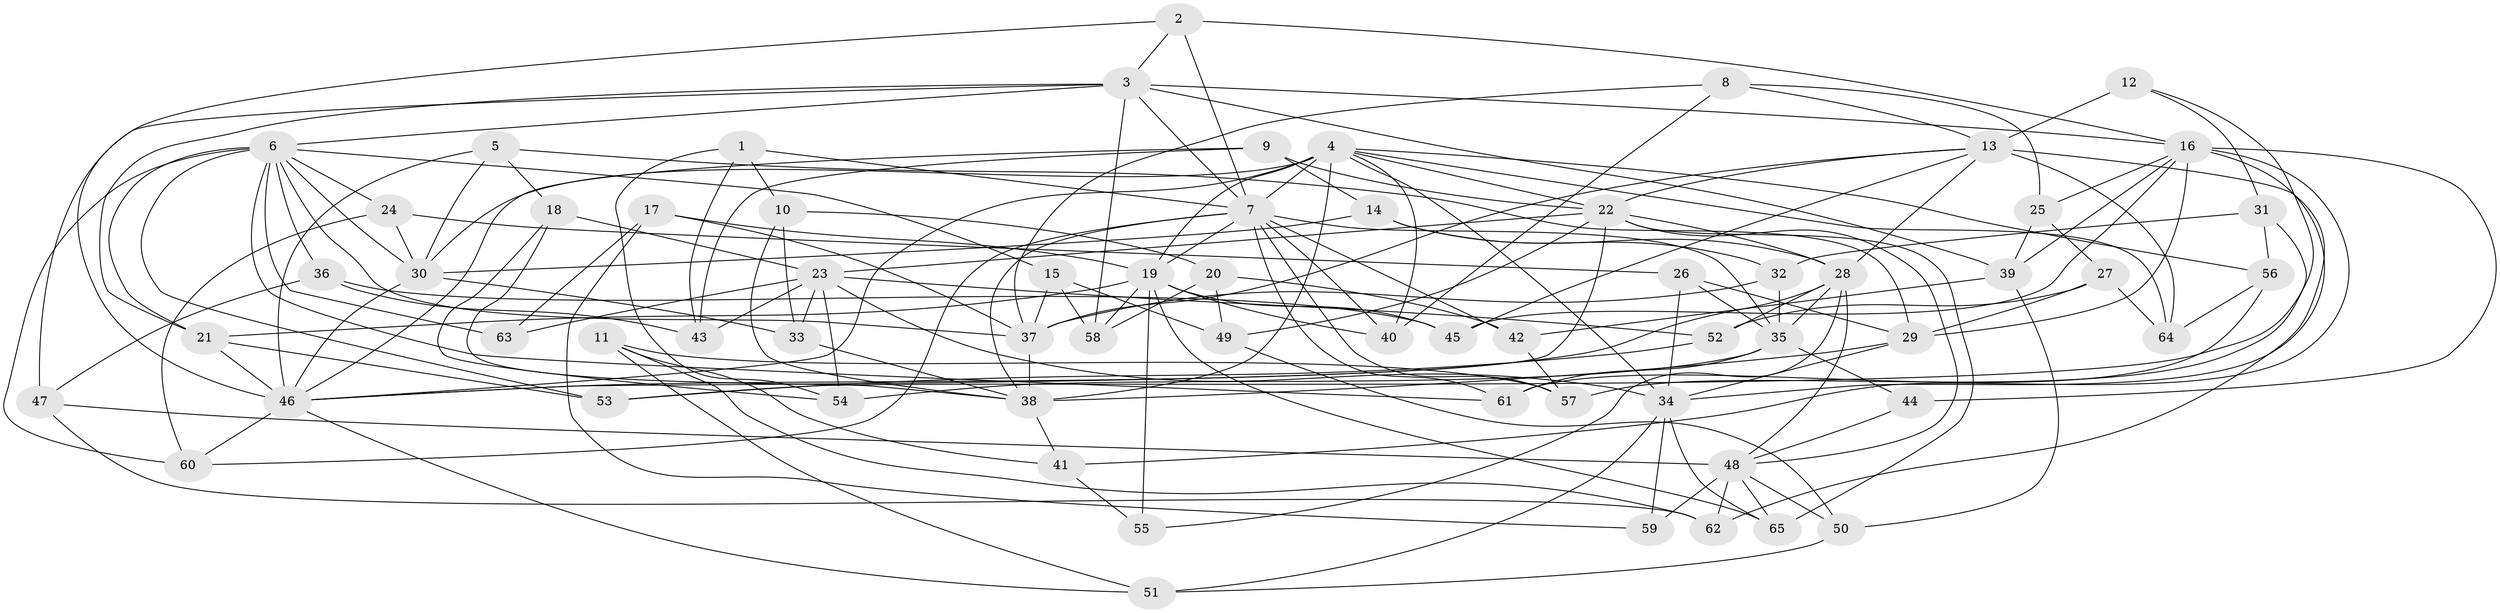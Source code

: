 // original degree distribution, {4: 1.0}
// Generated by graph-tools (version 1.1) at 2025/54/03/04/25 22:54:03]
// undirected, 65 vertices, 169 edges
graph export_dot {
  node [color=gray90,style=filled];
  1;
  2;
  3;
  4;
  5;
  6;
  7;
  8;
  9;
  10;
  11;
  12;
  13;
  14;
  15;
  16;
  17;
  18;
  19;
  20;
  21;
  22;
  23;
  24;
  25;
  26;
  27;
  28;
  29;
  30;
  31;
  32;
  33;
  34;
  35;
  36;
  37;
  38;
  39;
  40;
  41;
  42;
  43;
  44;
  45;
  46;
  47;
  48;
  49;
  50;
  51;
  52;
  53;
  54;
  55;
  56;
  57;
  58;
  59;
  60;
  61;
  62;
  63;
  64;
  65;
  1 -- 7 [weight=1.0];
  1 -- 10 [weight=1.0];
  1 -- 43 [weight=1.0];
  1 -- 54 [weight=1.0];
  2 -- 3 [weight=1.0];
  2 -- 7 [weight=1.0];
  2 -- 16 [weight=1.0];
  2 -- 46 [weight=1.0];
  3 -- 6 [weight=2.0];
  3 -- 7 [weight=1.0];
  3 -- 16 [weight=1.0];
  3 -- 21 [weight=1.0];
  3 -- 39 [weight=2.0];
  3 -- 47 [weight=1.0];
  3 -- 58 [weight=1.0];
  4 -- 7 [weight=1.0];
  4 -- 19 [weight=1.0];
  4 -- 22 [weight=1.0];
  4 -- 30 [weight=1.0];
  4 -- 34 [weight=1.0];
  4 -- 38 [weight=1.0];
  4 -- 40 [weight=1.0];
  4 -- 46 [weight=1.0];
  4 -- 56 [weight=1.0];
  4 -- 64 [weight=1.0];
  5 -- 18 [weight=1.0];
  5 -- 29 [weight=1.0];
  5 -- 30 [weight=1.0];
  5 -- 46 [weight=1.0];
  6 -- 15 [weight=1.0];
  6 -- 21 [weight=1.0];
  6 -- 24 [weight=1.0];
  6 -- 30 [weight=1.0];
  6 -- 36 [weight=1.0];
  6 -- 37 [weight=1.0];
  6 -- 53 [weight=1.0];
  6 -- 60 [weight=1.0];
  6 -- 61 [weight=1.0];
  6 -- 63 [weight=1.0];
  7 -- 19 [weight=1.0];
  7 -- 35 [weight=1.0];
  7 -- 38 [weight=1.0];
  7 -- 40 [weight=1.0];
  7 -- 42 [weight=1.0];
  7 -- 57 [weight=1.0];
  7 -- 60 [weight=1.0];
  7 -- 61 [weight=1.0];
  8 -- 13 [weight=1.0];
  8 -- 25 [weight=1.0];
  8 -- 37 [weight=1.0];
  8 -- 40 [weight=1.0];
  9 -- 14 [weight=1.0];
  9 -- 22 [weight=1.0];
  9 -- 43 [weight=1.0];
  9 -- 46 [weight=1.0];
  10 -- 20 [weight=1.0];
  10 -- 33 [weight=1.0];
  10 -- 38 [weight=1.0];
  11 -- 41 [weight=1.0];
  11 -- 51 [weight=1.0];
  11 -- 57 [weight=1.0];
  11 -- 62 [weight=1.0];
  12 -- 13 [weight=2.0];
  12 -- 31 [weight=1.0];
  12 -- 53 [weight=1.0];
  13 -- 22 [weight=1.0];
  13 -- 28 [weight=1.0];
  13 -- 37 [weight=2.0];
  13 -- 45 [weight=1.0];
  13 -- 62 [weight=1.0];
  13 -- 64 [weight=1.0];
  14 -- 28 [weight=1.0];
  14 -- 30 [weight=1.0];
  14 -- 32 [weight=1.0];
  15 -- 37 [weight=1.0];
  15 -- 49 [weight=1.0];
  15 -- 58 [weight=1.0];
  16 -- 25 [weight=1.0];
  16 -- 29 [weight=4.0];
  16 -- 34 [weight=1.0];
  16 -- 39 [weight=1.0];
  16 -- 41 [weight=1.0];
  16 -- 44 [weight=1.0];
  16 -- 45 [weight=1.0];
  17 -- 19 [weight=1.0];
  17 -- 37 [weight=1.0];
  17 -- 59 [weight=1.0];
  17 -- 63 [weight=1.0];
  18 -- 23 [weight=1.0];
  18 -- 38 [weight=1.0];
  18 -- 54 [weight=1.0];
  19 -- 21 [weight=1.0];
  19 -- 40 [weight=1.0];
  19 -- 45 [weight=1.0];
  19 -- 55 [weight=2.0];
  19 -- 58 [weight=1.0];
  19 -- 65 [weight=1.0];
  20 -- 42 [weight=1.0];
  20 -- 49 [weight=1.0];
  20 -- 58 [weight=1.0];
  21 -- 46 [weight=2.0];
  21 -- 53 [weight=1.0];
  22 -- 23 [weight=2.0];
  22 -- 28 [weight=1.0];
  22 -- 46 [weight=1.0];
  22 -- 48 [weight=1.0];
  22 -- 49 [weight=1.0];
  22 -- 65 [weight=1.0];
  23 -- 33 [weight=1.0];
  23 -- 34 [weight=1.0];
  23 -- 43 [weight=1.0];
  23 -- 52 [weight=1.0];
  23 -- 54 [weight=1.0];
  23 -- 63 [weight=2.0];
  24 -- 26 [weight=1.0];
  24 -- 30 [weight=1.0];
  24 -- 60 [weight=1.0];
  25 -- 27 [weight=1.0];
  25 -- 39 [weight=1.0];
  26 -- 29 [weight=1.0];
  26 -- 34 [weight=1.0];
  26 -- 35 [weight=1.0];
  27 -- 29 [weight=1.0];
  27 -- 52 [weight=1.0];
  27 -- 64 [weight=1.0];
  28 -- 35 [weight=1.0];
  28 -- 46 [weight=1.0];
  28 -- 48 [weight=1.0];
  28 -- 52 [weight=1.0];
  28 -- 55 [weight=1.0];
  29 -- 34 [weight=2.0];
  29 -- 38 [weight=1.0];
  30 -- 33 [weight=1.0];
  30 -- 46 [weight=2.0];
  31 -- 32 [weight=1.0];
  31 -- 56 [weight=1.0];
  31 -- 57 [weight=1.0];
  32 -- 35 [weight=1.0];
  32 -- 37 [weight=1.0];
  33 -- 38 [weight=1.0];
  34 -- 51 [weight=1.0];
  34 -- 59 [weight=2.0];
  34 -- 65 [weight=1.0];
  35 -- 44 [weight=2.0];
  35 -- 54 [weight=1.0];
  35 -- 61 [weight=1.0];
  36 -- 43 [weight=1.0];
  36 -- 45 [weight=1.0];
  36 -- 47 [weight=1.0];
  37 -- 38 [weight=3.0];
  38 -- 41 [weight=1.0];
  39 -- 42 [weight=1.0];
  39 -- 50 [weight=1.0];
  41 -- 55 [weight=1.0];
  42 -- 57 [weight=1.0];
  44 -- 48 [weight=1.0];
  46 -- 51 [weight=1.0];
  46 -- 60 [weight=1.0];
  47 -- 48 [weight=1.0];
  47 -- 62 [weight=1.0];
  48 -- 50 [weight=1.0];
  48 -- 59 [weight=1.0];
  48 -- 62 [weight=1.0];
  48 -- 65 [weight=1.0];
  49 -- 50 [weight=1.0];
  50 -- 51 [weight=1.0];
  52 -- 53 [weight=1.0];
  56 -- 61 [weight=1.0];
  56 -- 64 [weight=1.0];
}
